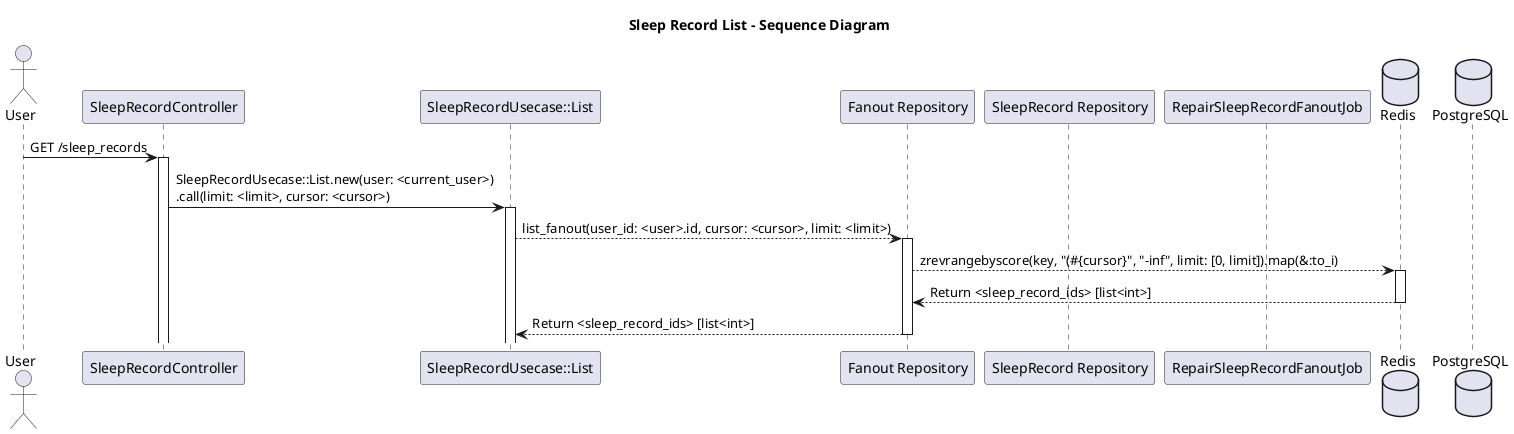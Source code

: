 @startuml SleepRecordList
title Sleep Record List - Sequence Diagram

' Define actors and components
actor User
participant "SleepRecordController" as Controller
participant "SleepRecordUsecase::List" as Usecase
participant "Fanout Repository" as FanoutRepository
participant "SleepRecord Repository" as SleepRecordRepository
participant "RepairSleepRecordFanoutJob" as Job
database "Redis" as Cache
database "PostgreSQL" as DB

User -> Controller: GET /sleep_records
activate Controller

Controller -> Usecase: SleepRecordUsecase::List.new(user: <current_user>)\n.call(limit: <limit>, cursor: <cursor>)
activate Usecase

Usecase --> FanoutRepository: list_fanout(user_id: <user>.id, cursor: <cursor>, limit: <limit>)
activate FanoutRepository
FanoutRepository --> Cache: zrevrangebyscore(key, "(#{cursor}", "-inf", limit: [0, limit]).map(&:to_i)
activate Cache
Cache --> FanoutRepository: Return <sleep_record_ids> [list<int>]
deactivate Cache
FanoutRepository --> Usecase: Return <sleep_record_ids> [list<int>]
deactivate FanoutRepository


@enduml